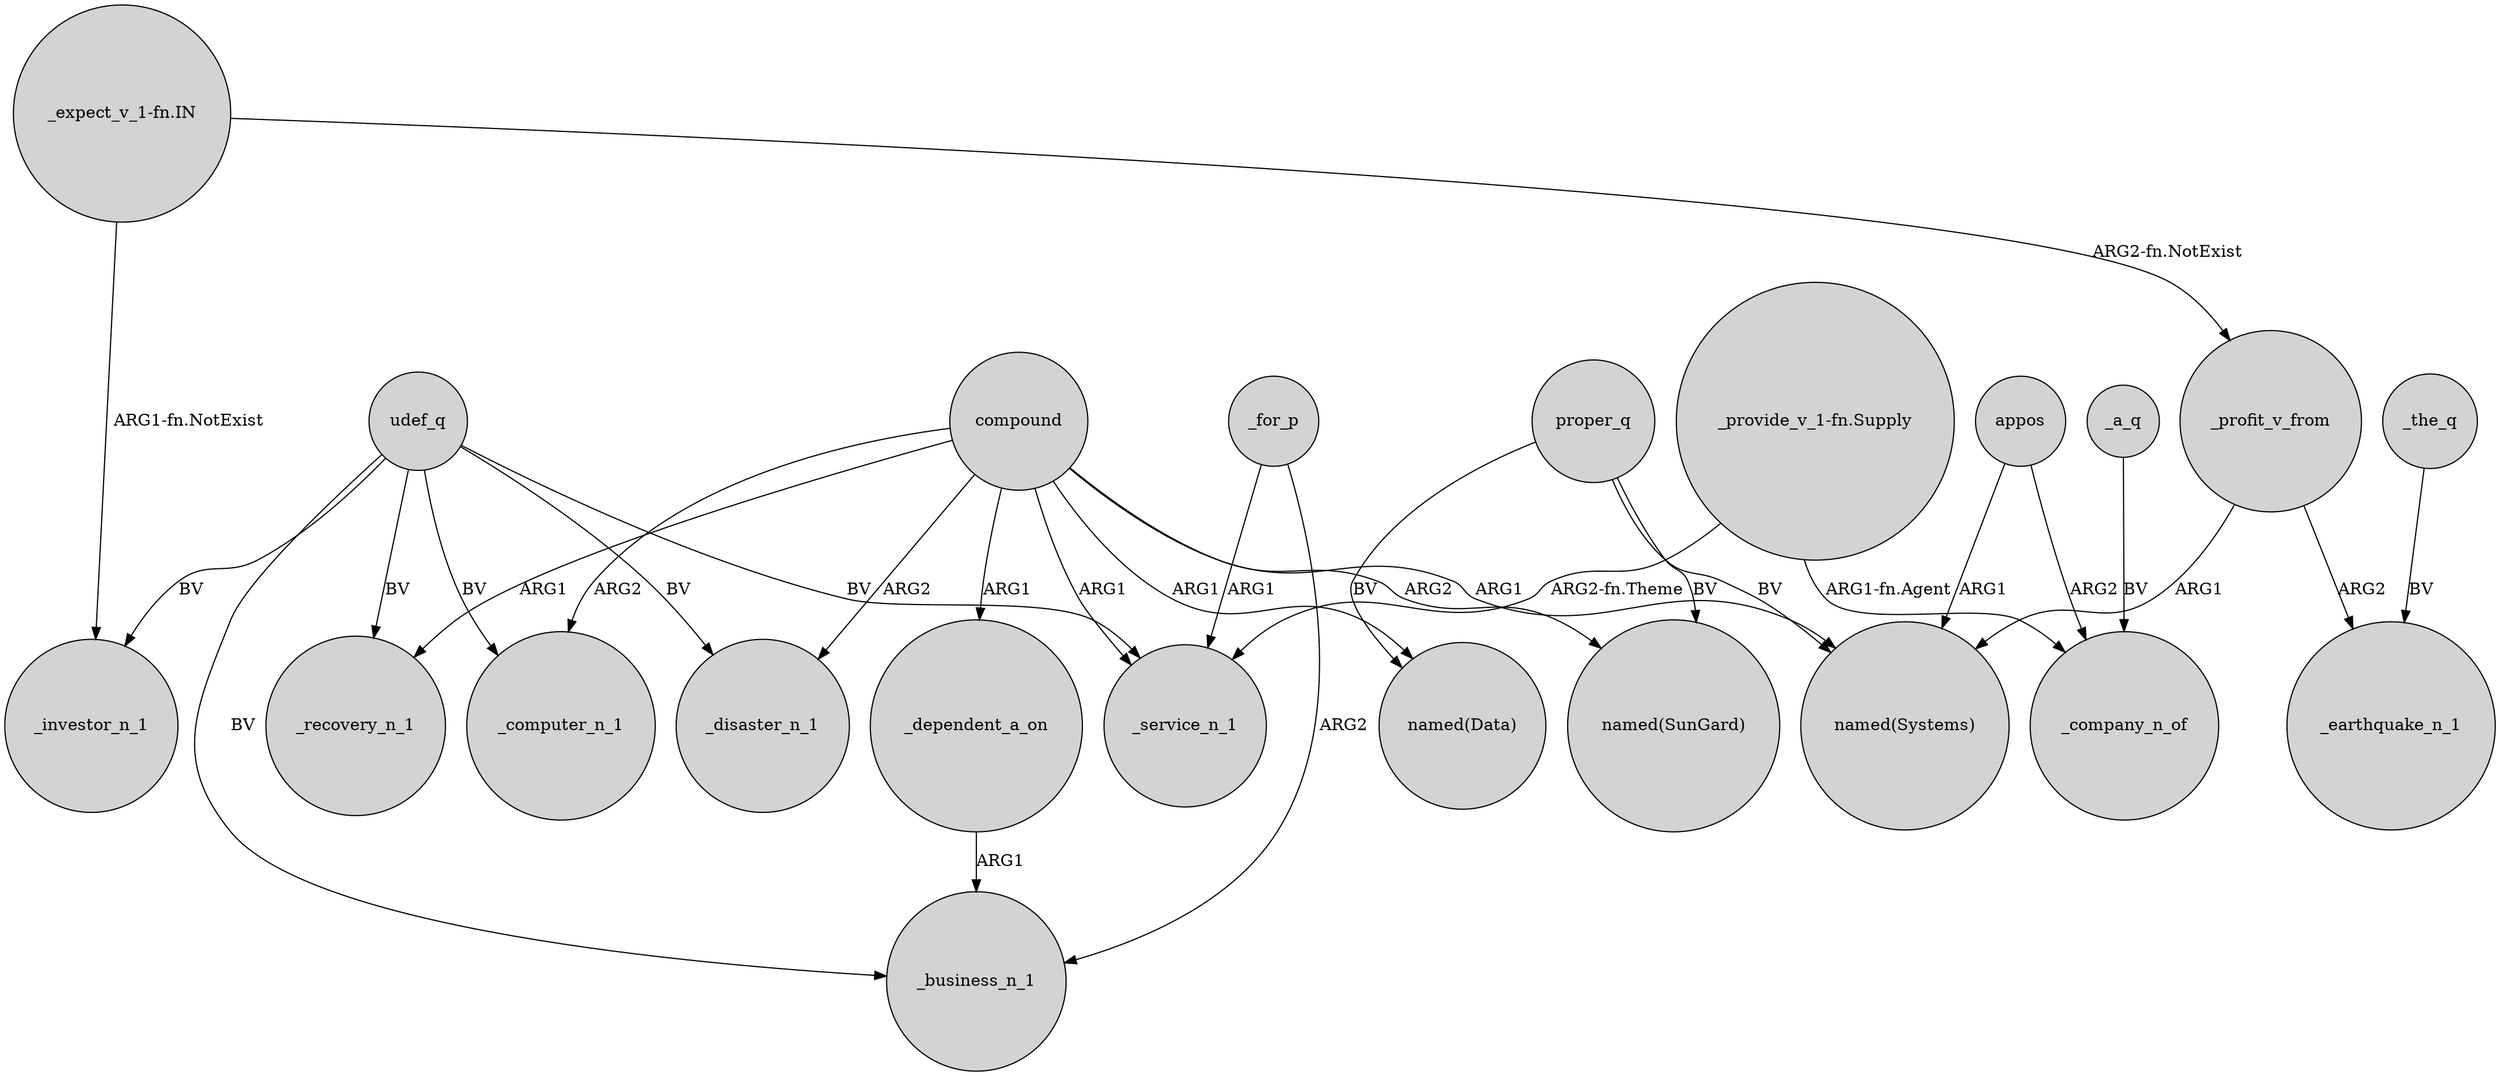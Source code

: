 digraph {
	node [shape=circle style=filled]
	_the_q -> _earthquake_n_1 [label=BV]
	_profit_v_from -> _earthquake_n_1 [label=ARG2]
	"_provide_v_1-fn.Supply" -> _company_n_of [label="ARG1-fn.Agent"]
	udef_q -> _disaster_n_1 [label=BV]
	compound -> "named(SunGard)" [label=ARG2]
	"_provide_v_1-fn.Supply" -> _service_n_1 [label="ARG2-fn.Theme"]
	_profit_v_from -> "named(Systems)" [label=ARG1]
	udef_q -> _investor_n_1 [label=BV]
	"_expect_v_1-fn.IN" -> _profit_v_from [label="ARG2-fn.NotExist"]
	"_expect_v_1-fn.IN" -> _investor_n_1 [label="ARG1-fn.NotExist"]
	udef_q -> _computer_n_1 [label=BV]
	compound -> _dependent_a_on [label=ARG1]
	compound -> _disaster_n_1 [label=ARG2]
	compound -> _computer_n_1 [label=ARG2]
	_for_p -> _business_n_1 [label=ARG2]
	proper_q -> "named(SunGard)" [label=BV]
	compound -> "named(Systems)" [label=ARG1]
	udef_q -> _service_n_1 [label=BV]
	proper_q -> "named(Data)" [label=BV]
	_for_p -> _service_n_1 [label=ARG1]
	appos -> _company_n_of [label=ARG2]
	compound -> _recovery_n_1 [label=ARG1]
	proper_q -> "named(Systems)" [label=BV]
	compound -> "named(Data)" [label=ARG1]
	_dependent_a_on -> _business_n_1 [label=ARG1]
	_a_q -> _company_n_of [label=BV]
	udef_q -> _business_n_1 [label=BV]
	udef_q -> _recovery_n_1 [label=BV]
	compound -> _service_n_1 [label=ARG1]
	appos -> "named(Systems)" [label=ARG1]
}
